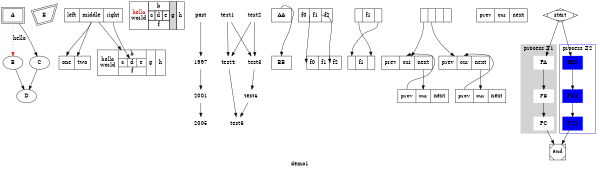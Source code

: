 digraph 
{
	size = "4, 4"
	label = "demo1"
	
	//fontname 
	//fontsize 
	//fontcolor 

	//labelloc = t //b 
	//labeljust = l //l
	// labelfontname 
	// labelfontsize 
	// labelfontcolor 
	A [shape = box, peripheries = 2]
	A -> B [weight = 2, style = dotted, 
			color = red, label = "hello"]
	B -> D 
	A -> C -> D

	E [shape = polygon, peripheries = 2, 
		regular = true, sides = 4,
		orientation = 15, skew = 0.5,
		distortion = 0.5]

	node [shape = record];
	struct1 [shape = record, label = "<f0> left|<f1> mid\ dle|<f2> right"];
	struct2 [shape = record, label = "<f0> one|<f1> two"];
	struct3 [shape = record, label = "hello\nworld |{ b |{c|<here> d|e}| f}| g | h"];
	struct1 -> struct2;
	struct1 -> struct3;
	
	abc [shape=none, margin=0, label=<
		<TABLE BORDER="0" CELLBORDER="1" CELLSPACING="0" CELLPADDING="4">
		<TR><TD ROWSPAN="3"><FONT COLOR="red">hello</FONT><BR/>world</TD>
		<TD COLSPAN="3">b</TD>
		<TD ROWSPAN="3" BGCOLOR="lightgrey">g</TD>
		<TD ROWSPAN="3">h</TD>
		</TR>
		<TR><TD>c</TD>
		<TD PORT="here">d</TD>
		<TD>e</TD>
		</TR>
		<TR><TD COLSPAN="3">f</TD>
		</TR>
		</TABLE>>];

	{
		node [shape = plaintext]
		past -> 1997 -> 2001 -> 2005
		"test1"; "test2"; "test3"; "test4"; "test5"; "test6"
	}

	{
		rank = same; past; "test1"; "test2"
	}

	{
		rank = same; 1997; "test3"; "test4"
	}
	
	{
		rank = same; 2001; "test5"
	}

	{
		rank = same; 2005; "test6"
	}
	
	rankdir = LR
	"test1" -> {"test3", "test4"}
	"test2" -> {"test3", "test4"}
	"test3" -> "test5"
	"test4" -> "test6"
	"test5" -> "test6"
	
	AA:n -> BB:n
	CC [shape = record, label = "<f0> f0 | <f1> f1 | <f2> f2"]
	DD [shape = record, label = "<f0> f0 | <f1> f1 | <f2> f2"]
	CC:f0:e -> DD:f0:w
	CC:f1:e -> DD:f2:w
	
	node0 [shap = record, label = "<f0> |<f1> f1|<f2> "]
	node1 [shap = record, label = "<f0> |<f1> f1|<f2> "]
	node0:f0 -> node1:f2
	node0:f2 -> node1:f0

	rankdir = TB
	{
		node [shape=record];
		struct1 [shape=record,label="<f0> left|<f1> middle|<f2> right"];
		struct2 [shape=record,label="<f0> one|<f1> two"];
		struct3 [shape=record,label="hello\nworld |{ b |{c|<here> d|e}| f}| g | h"];
		struct1:f1 -> struct2:f0;
		struct1:f2 -> struct3:here;
	}

	rankdir = LR 
	hashtable [shape = record, label = "<f0> |<f1> |<f2> |<f3> "]
	hashitem1 [shape = record, label = "<prev>prev |<cur>cur |<next>next "]
	hashitem2 [shape = record, label = "<prev>prev |<cur>cur |<next>next "]
	hashitem3 [shape = record, label = "<prev>prev |<cur>cur |<next>next "]
	hashitem4 [shape = record, label = "<prev>prev |<cur>cur |<next>next "]
	hashitem5 [shape = record, label = "<prev>prev |<cur>cur |<next>next "]

	hashtable:f0 -> hashitem1 
	hashtable:f1 -> hashitem2 
	hashitem1:next -> hashitem3:n 
	hashitem2:next -> hashitem4:n
	hashitem3:prev -> hashitem1:n 
	hashitem4:prev -> hashitem2:n

	rankdir = TB 

	subgraph cluster1 
	{
		node [style = filled, color = white]
		style = filled
		color = lightgrey
		PA -> PB -> PC 
		label = "process #1"
	}
	
	subgraph cluster2 
	{
		node [style = filled, color = blue]
		color = blue
		PA2 -> PB2 -> PC2 
		label = "process #2"
	}

	start -> {PA, PA2} 
	{PC, PC2} -> end

	start [shape=Mdiamond];
	end [shape=Msquare];
}

